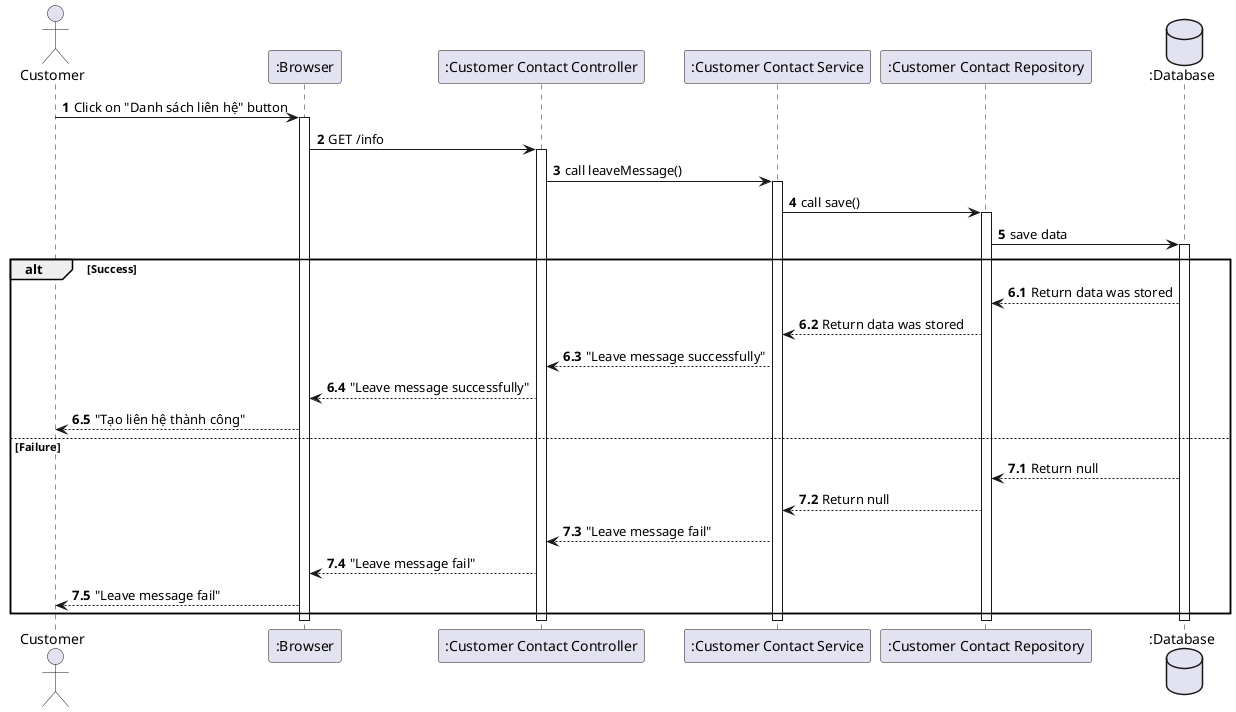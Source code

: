 @startuml

actor Customer as A
participant ":Browser" as B
participant ":Customer Contact Controller" as C
participant ":Customer Contact Service" as D
participant ":Customer Contact Repository" as E
database ":Database" as F

autonumber 1
A -> B: Click on "Danh sách liên hệ" button
activate B
B -> C: GET /info
activate C
C -> D: call leaveMessage()
activate D
D -> E: call save()
activate E
E -> F: save data
activate F

alt Success
autonumber 6.1
    F --> E: Return data was stored
    E --> D: Return data was stored
    D --> C: "Leave message successfully"
    C --> B: "Leave message successfully"
    B --> A: "Tạo liên hệ thành công"
autonumber 7.1
else Failure
    F --> E: Return null
    E --> D: Return null
    D --> C: "Leave message fail"
    C --> B: "Leave message fail"
    B --> A: "Leave message fail"
end
deactivate F
deactivate E
deactivate D
deactivate C
deactivate B

@enduml